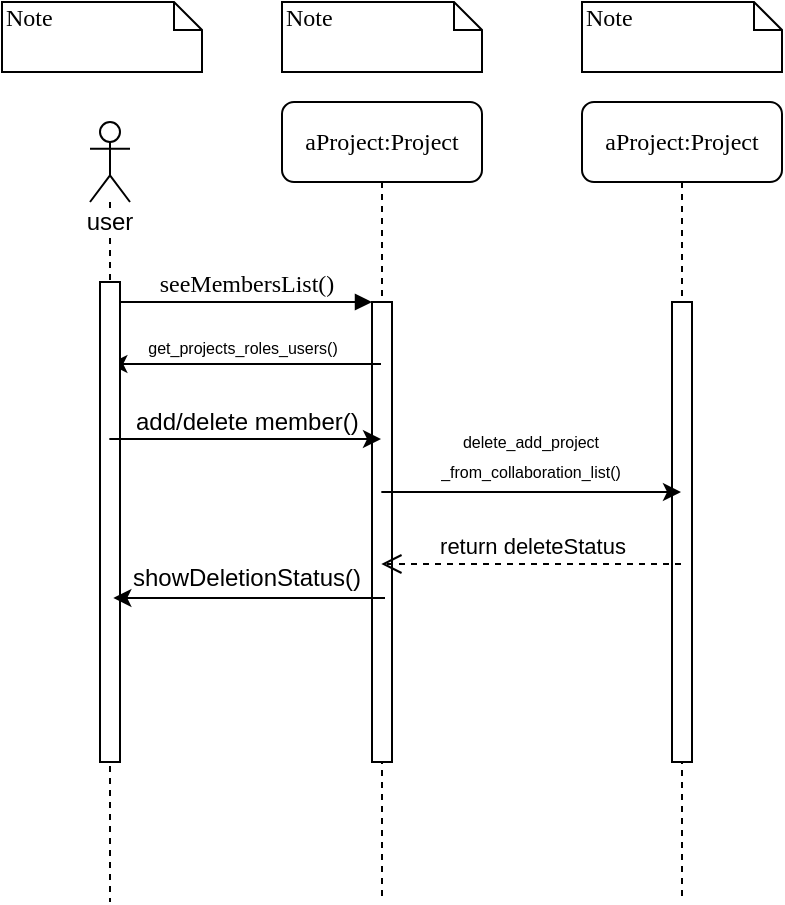 <mxfile version="10.6.6" type="github"><diagram name="Page-1" id="13e1069c-82ec-6db2-03f1-153e76fe0fe0"><mxGraphModel dx="1042" dy="444" grid="1" gridSize="10" guides="1" tooltips="1" connect="1" arrows="1" fold="1" page="1" pageScale="1" pageWidth="1100" pageHeight="850" background="#ffffff" math="0" shadow="0"><root><mxCell id="0"/><mxCell id="1" parent="0"/><mxCell id="7baba1c4bc27f4b0-2" value="aProject:Project" style="shape=umlLifeline;perimeter=lifelinePerimeter;whiteSpace=wrap;html=1;container=1;collapsible=0;recursiveResize=0;outlineConnect=0;rounded=1;shadow=0;comic=0;labelBackgroundColor=none;strokeColor=#000000;strokeWidth=1;fillColor=#FFFFFF;fontFamily=Verdana;fontSize=12;fontColor=#000000;align=center;" parent="1" vertex="1"><mxGeometry x="240" y="80" width="100" height="400" as="geometry"/></mxCell><mxCell id="7baba1c4bc27f4b0-10" value="" style="html=1;points=[];perimeter=orthogonalPerimeter;rounded=0;shadow=0;comic=0;labelBackgroundColor=none;strokeColor=#000000;strokeWidth=1;fillColor=#FFFFFF;fontFamily=Verdana;fontSize=12;fontColor=#000000;align=center;" parent="7baba1c4bc27f4b0-2" vertex="1"><mxGeometry x="45" y="100" width="10" height="230" as="geometry"/></mxCell><mxCell id="7baba1c4bc27f4b0-11" value="seeMembersList()" style="html=1;verticalAlign=bottom;endArrow=block;entryX=0;entryY=0;labelBackgroundColor=none;fontFamily=Verdana;fontSize=12;edgeStyle=elbowEdgeStyle;elbow=vertical;" parent="1" source="0tNoPWWDf8t1VwKcJpuU-4" target="7baba1c4bc27f4b0-10" edge="1"><mxGeometry relative="1" as="geometry"><mxPoint x="155" y="180" as="sourcePoint"/></mxGeometry></mxCell><mxCell id="7baba1c4bc27f4b0-40" value="Note" style="shape=note;whiteSpace=wrap;html=1;size=14;verticalAlign=top;align=left;spacingTop=-6;rounded=0;shadow=0;comic=0;labelBackgroundColor=none;strokeColor=#000000;strokeWidth=1;fillColor=#FFFFFF;fontFamily=Verdana;fontSize=12;fontColor=#000000;" parent="1" vertex="1"><mxGeometry x="100" y="30" width="100" height="35" as="geometry"/></mxCell><mxCell id="7baba1c4bc27f4b0-41" value="Note" style="shape=note;whiteSpace=wrap;html=1;size=14;verticalAlign=top;align=left;spacingTop=-6;rounded=0;shadow=0;comic=0;labelBackgroundColor=none;strokeColor=#000000;strokeWidth=1;fillColor=#FFFFFF;fontFamily=Verdana;fontSize=12;fontColor=#000000;" parent="1" vertex="1"><mxGeometry x="240" y="30" width="100" height="35" as="geometry"/></mxCell><mxCell id="0tNoPWWDf8t1VwKcJpuU-1" value="user&lt;br&gt;" style="shape=umlLifeline;participant=umlActor;perimeter=lifelinePerimeter;whiteSpace=wrap;html=1;container=1;collapsible=0;recursiveResize=0;verticalAlign=top;spacingTop=36;labelBackgroundColor=#ffffff;outlineConnect=0;" vertex="1" parent="1"><mxGeometry x="144" y="90" width="20" height="390" as="geometry"/></mxCell><mxCell id="0tNoPWWDf8t1VwKcJpuU-3" value="" style="endArrow=classic;html=1;" edge="1" parent="1"><mxGeometry width="50" height="50" relative="1" as="geometry"><mxPoint x="289.5" y="211" as="sourcePoint"/><mxPoint x="153.667" y="211" as="targetPoint"/></mxGeometry></mxCell><mxCell id="0tNoPWWDf8t1VwKcJpuU-5" value="&lt;span style=&quot;font-size: 8px&quot;&gt;get_projects_roles_users()&lt;br&gt;&lt;/span&gt;" style="text;html=1;resizable=0;points=[];align=center;verticalAlign=middle;labelBackgroundColor=#ffffff;" vertex="1" connectable="0" parent="0tNoPWWDf8t1VwKcJpuU-3"><mxGeometry x="-0.139" y="4" relative="1" as="geometry"><mxPoint x="-11" y="-13" as="offset"/></mxGeometry></mxCell><mxCell id="0tNoPWWDf8t1VwKcJpuU-4" value="" style="html=1;points=[];perimeter=orthogonalPerimeter;" vertex="1" parent="1"><mxGeometry x="149" y="170" width="10" height="240" as="geometry"/></mxCell><mxCell id="0tNoPWWDf8t1VwKcJpuU-6" value="" style="endArrow=classic;html=1;" edge="1" parent="1"><mxGeometry width="50" height="50" relative="1" as="geometry"><mxPoint x="153.667" y="248.5" as="sourcePoint"/><mxPoint x="289.5" y="248.5" as="targetPoint"/></mxGeometry></mxCell><mxCell id="0tNoPWWDf8t1VwKcJpuU-7" value="add/delete member()&lt;br&gt;" style="text;html=1;resizable=0;points=[];autosize=1;align=left;verticalAlign=top;spacingTop=-4;" vertex="1" parent="1"><mxGeometry x="165" y="230" width="130" height="20" as="geometry"/></mxCell><mxCell id="0tNoPWWDf8t1VwKcJpuU-8" value="aProject:Project" style="shape=umlLifeline;perimeter=lifelinePerimeter;whiteSpace=wrap;html=1;container=1;collapsible=0;recursiveResize=0;outlineConnect=0;rounded=1;shadow=0;comic=0;labelBackgroundColor=none;strokeColor=#000000;strokeWidth=1;fillColor=#FFFFFF;fontFamily=Verdana;fontSize=12;fontColor=#000000;align=center;" vertex="1" parent="1"><mxGeometry x="390" y="80" width="100" height="400" as="geometry"/></mxCell><mxCell id="0tNoPWWDf8t1VwKcJpuU-9" value="" style="html=1;points=[];perimeter=orthogonalPerimeter;rounded=0;shadow=0;comic=0;labelBackgroundColor=none;strokeColor=#000000;strokeWidth=1;fillColor=#FFFFFF;fontFamily=Verdana;fontSize=12;fontColor=#000000;align=center;" vertex="1" parent="0tNoPWWDf8t1VwKcJpuU-8"><mxGeometry x="45" y="100" width="10" height="230" as="geometry"/></mxCell><mxCell id="0tNoPWWDf8t1VwKcJpuU-10" value="Note" style="shape=note;whiteSpace=wrap;html=1;size=14;verticalAlign=top;align=left;spacingTop=-6;rounded=0;shadow=0;comic=0;labelBackgroundColor=none;strokeColor=#000000;strokeWidth=1;fillColor=#FFFFFF;fontFamily=Verdana;fontSize=12;fontColor=#000000;" vertex="1" parent="1"><mxGeometry x="390" y="30" width="100" height="35" as="geometry"/></mxCell><mxCell id="0tNoPWWDf8t1VwKcJpuU-11" value="" style="endArrow=classic;html=1;" edge="1" parent="1"><mxGeometry width="50" height="50" relative="1" as="geometry"><mxPoint x="289.667" y="275" as="sourcePoint"/><mxPoint x="439.5" y="275" as="targetPoint"/></mxGeometry></mxCell><mxCell id="0tNoPWWDf8t1VwKcJpuU-12" value="&lt;font style=&quot;font-size: 8px&quot;&gt;delete_add_project&lt;br&gt;_from_collaboration_list()&lt;br&gt;&lt;/font&gt;" style="text;html=1;resizable=0;points=[];align=center;verticalAlign=middle;labelBackgroundColor=#ffffff;" vertex="1" connectable="0" parent="0tNoPWWDf8t1VwKcJpuU-11"><mxGeometry x="0.197" y="-3" relative="1" as="geometry"><mxPoint x="-15" y="-22" as="offset"/></mxGeometry></mxCell><mxCell id="0tNoPWWDf8t1VwKcJpuU-15" value="&lt;br&gt;&lt;br&gt;" style="text;html=1;resizable=0;points=[];align=center;verticalAlign=middle;labelBackgroundColor=#ffffff;" vertex="1" connectable="0" parent="0tNoPWWDf8t1VwKcJpuU-11"><mxGeometry x="-0.281" y="2" relative="1" as="geometry"><mxPoint as="offset"/></mxGeometry></mxCell><mxCell id="0tNoPWWDf8t1VwKcJpuU-14" value="return deleteStatus&lt;br&gt;" style="html=1;verticalAlign=bottom;endArrow=open;dashed=1;endSize=8;" edge="1" parent="1"><mxGeometry relative="1" as="geometry"><mxPoint x="439.5" y="311" as="sourcePoint"/><mxPoint x="289.667" y="311" as="targetPoint"/></mxGeometry></mxCell><mxCell id="0tNoPWWDf8t1VwKcJpuU-17" value="" style="endArrow=classic;html=1;" edge="1" parent="1"><mxGeometry width="50" height="50" relative="1" as="geometry"><mxPoint x="291.5" y="328" as="sourcePoint"/><mxPoint x="155.667" y="328" as="targetPoint"/></mxGeometry></mxCell><mxCell id="0tNoPWWDf8t1VwKcJpuU-18" value="showDeletionStatus()" style="text;html=1;resizable=0;points=[];align=center;verticalAlign=middle;labelBackgroundColor=#ffffff;" vertex="1" connectable="0" parent="0tNoPWWDf8t1VwKcJpuU-17"><mxGeometry x="0.281" y="-7" relative="1" as="geometry"><mxPoint x="17" y="-3" as="offset"/></mxGeometry></mxCell></root></mxGraphModel></diagram></mxfile>